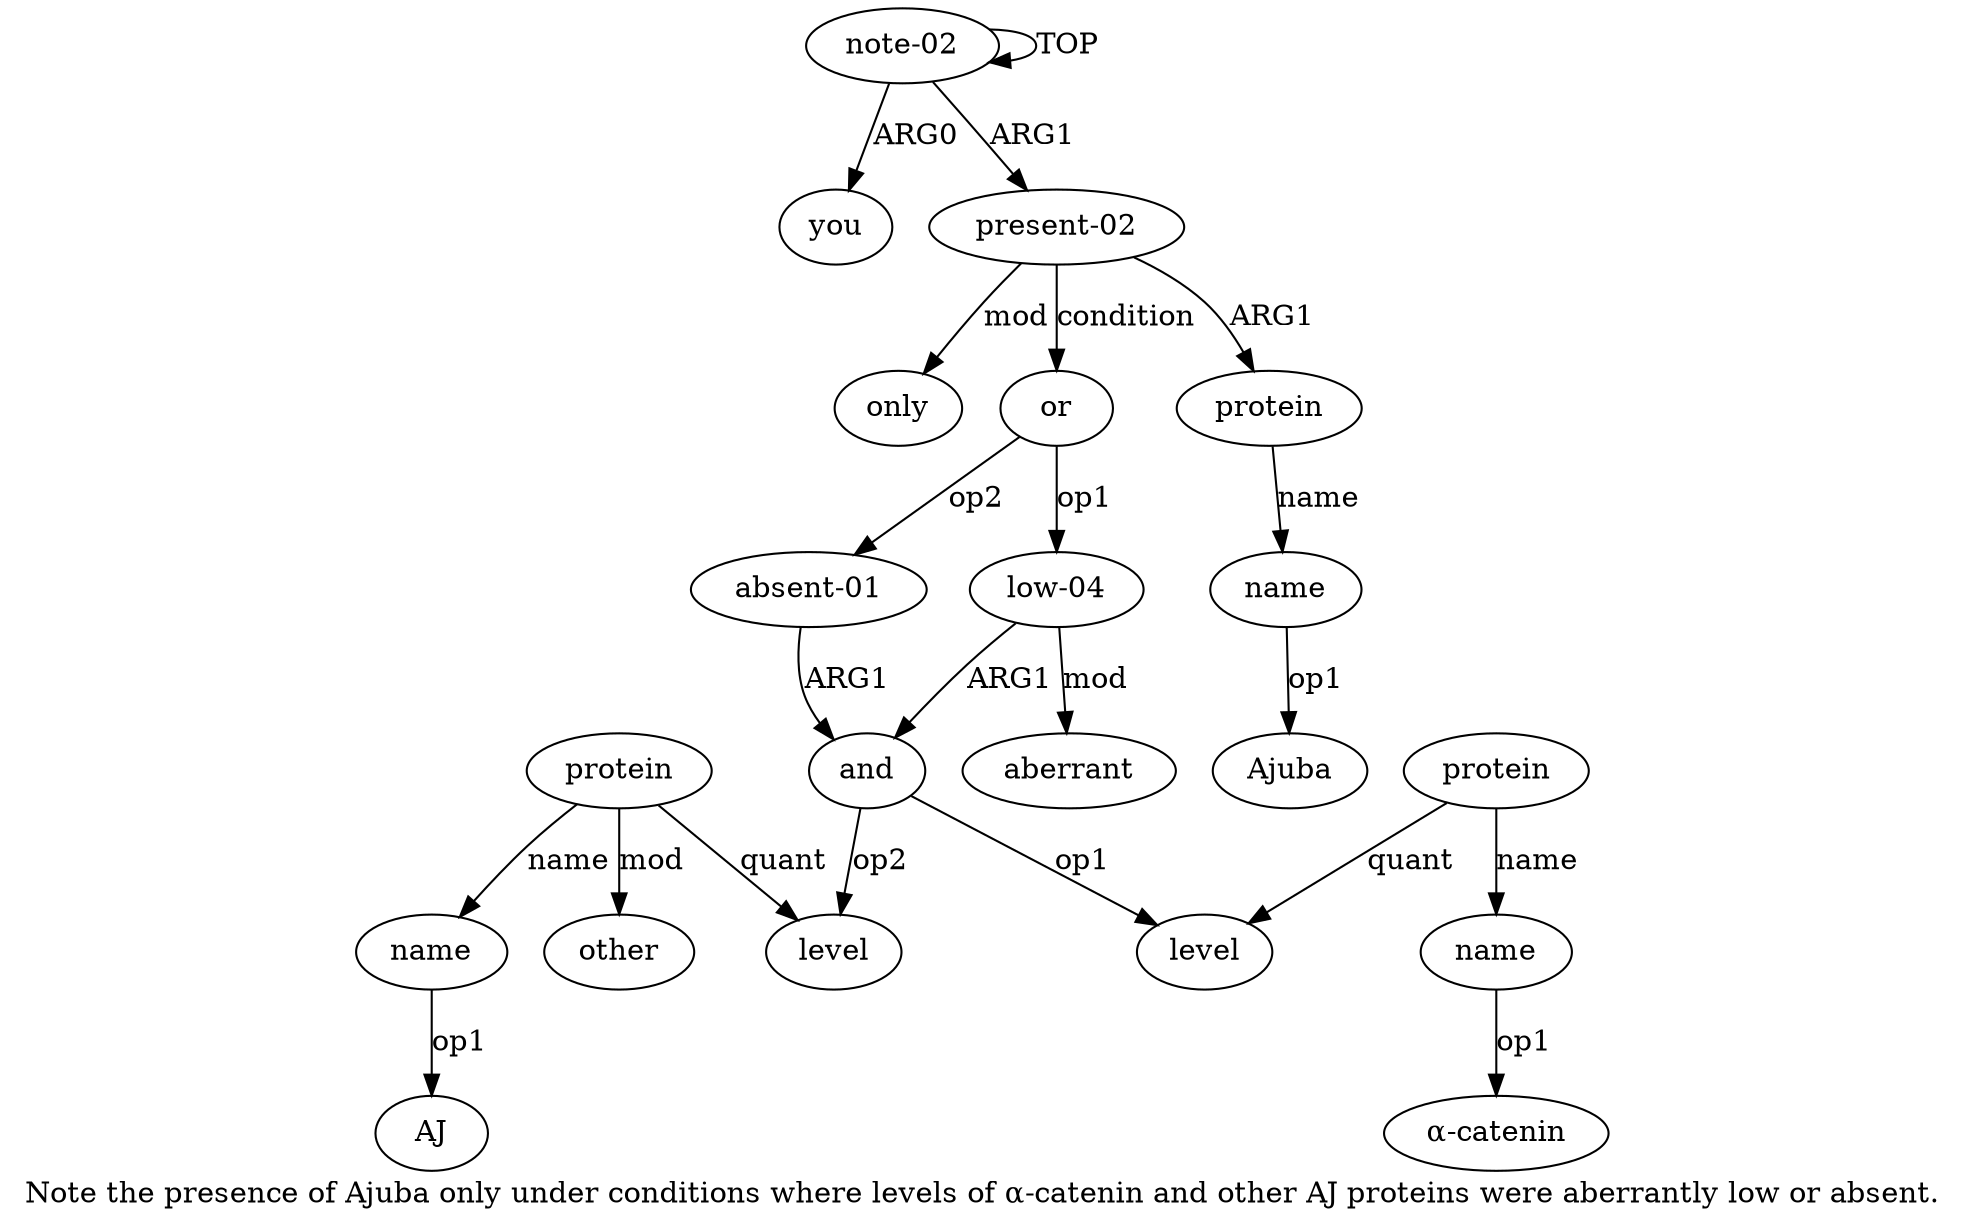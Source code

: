 digraph  {
	graph [label="Note the presence of Ajuba only under conditions where levels of α-catenin and other AJ proteins were aberrantly low or absent."];
	node [label="\N"];
	a15	 [color=black,
		gold_ind=15,
		gold_label=aberrant,
		label=aberrant,
		test_ind=15,
		test_label=aberrant];
	a14	 [color=black,
		gold_ind=14,
		gold_label=other,
		label=other,
		test_ind=14,
		test_label=other];
	a17	 [color=black,
		gold_ind=17,
		gold_label=only,
		label=only,
		test_ind=17,
		test_label=only];
	a16	 [color=black,
		gold_ind=16,
		gold_label="absent-01",
		label="absent-01",
		test_ind=16,
		test_label="absent-01"];
	a7	 [color=black,
		gold_ind=7,
		gold_label=and,
		label=and,
		test_ind=7,
		test_label=and];
	a16 -> a7 [key=0,
	color=black,
	gold_label=ARG1,
	label=ARG1,
	test_label=ARG1];
a11 [color=black,
	gold_ind=11,
	gold_label=level,
	label=level,
	test_ind=11,
	test_label=level];
a10 [color=black,
	gold_ind=10,
	gold_label=name,
	label=name,
	test_ind=10,
	test_label=name];
"a10 α-catenin" [color=black,
	gold_ind=-1,
	gold_label="α-catenin",
	label="α-catenin",
	test_ind=-1,
	test_label="α-catenin"];
a10 -> "a10 α-catenin" [key=0,
color=black,
gold_label=op1,
label=op1,
test_label=op1];
a13 [color=black,
gold_ind=13,
gold_label=name,
label=name,
test_ind=13,
test_label=name];
"a13 AJ" [color=black,
gold_ind=-1,
gold_label=AJ,
label=AJ,
test_ind=-1,
test_label=AJ];
a13 -> "a13 AJ" [key=0,
color=black,
gold_label=op1,
label=op1,
test_label=op1];
a12 [color=black,
gold_ind=12,
gold_label=protein,
label=protein,
test_ind=12,
test_label=protein];
a12 -> a14 [key=0,
color=black,
gold_label=mod,
label=mod,
test_label=mod];
a12 -> a11 [key=0,
color=black,
gold_label=quant,
label=quant,
test_label=quant];
a12 -> a13 [key=0,
color=black,
gold_label=name,
label=name,
test_label=name];
a1 [color=black,
gold_ind=1,
gold_label=you,
label=you,
test_ind=1,
test_label=you];
a0 [color=black,
gold_ind=0,
gold_label="note-02",
label="note-02",
test_ind=0,
test_label="note-02"];
a0 -> a1 [key=0,
color=black,
gold_label=ARG0,
label=ARG0,
test_label=ARG0];
a0 -> a0 [key=0,
color=black,
gold_label=TOP,
label=TOP,
test_label=TOP];
a2 [color=black,
gold_ind=2,
gold_label="present-02",
label="present-02",
test_ind=2,
test_label="present-02"];
a0 -> a2 [key=0,
color=black,
gold_label=ARG1,
label=ARG1,
test_label=ARG1];
a3 [color=black,
gold_ind=3,
gold_label=protein,
label=protein,
test_ind=3,
test_label=protein];
a4 [color=black,
gold_ind=4,
gold_label=name,
label=name,
test_ind=4,
test_label=name];
a3 -> a4 [key=0,
color=black,
gold_label=name,
label=name,
test_label=name];
a2 -> a17 [key=0,
color=black,
gold_label=mod,
label=mod,
test_label=mod];
a2 -> a3 [key=0,
color=black,
gold_label=ARG1,
label=ARG1,
test_label=ARG1];
a5 [color=black,
gold_ind=5,
gold_label=or,
label=or,
test_ind=5,
test_label=or];
a2 -> a5 [key=0,
color=black,
gold_label=condition,
label=condition,
test_label=condition];
a5 -> a16 [key=0,
color=black,
gold_label=op2,
label=op2,
test_label=op2];
a6 [color=black,
gold_ind=6,
gold_label="low-04",
label="low-04",
test_ind=6,
test_label="low-04"];
a5 -> a6 [key=0,
color=black,
gold_label=op1,
label=op1,
test_label=op1];
"a4 Ajuba" [color=black,
gold_ind=-1,
gold_label=Ajuba,
label=Ajuba,
test_ind=-1,
test_label=Ajuba];
a4 -> "a4 Ajuba" [key=0,
color=black,
gold_label=op1,
label=op1,
test_label=op1];
a7 -> a11 [key=0,
color=black,
gold_label=op2,
label=op2,
test_label=op2];
a8 [color=black,
gold_ind=8,
gold_label=level,
label=level,
test_ind=8,
test_label=level];
a7 -> a8 [key=0,
color=black,
gold_label=op1,
label=op1,
test_label=op1];
a6 -> a15 [key=0,
color=black,
gold_label=mod,
label=mod,
test_label=mod];
a6 -> a7 [key=0,
color=black,
gold_label=ARG1,
label=ARG1,
test_label=ARG1];
a9 [color=black,
gold_ind=9,
gold_label=protein,
label=protein,
test_ind=9,
test_label=protein];
a9 -> a10 [key=0,
color=black,
gold_label=name,
label=name,
test_label=name];
a9 -> a8 [key=0,
color=black,
gold_label=quant,
label=quant,
test_label=quant];
}

